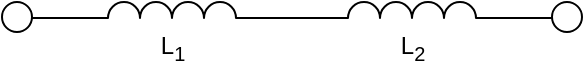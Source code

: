 <mxfile version="28.2.8">
  <diagram name="Page-1" id="KrV62NsMxbxOYL2rbyKl">
    <mxGraphModel dx="503" dy="638" grid="1" gridSize="10" guides="1" tooltips="1" connect="1" arrows="1" fold="1" page="1" pageScale="1" pageWidth="827" pageHeight="1169" math="1" shadow="0">
      <root>
        <mxCell id="0" />
        <mxCell id="1" parent="0" />
        <mxCell id="2SwiY0b3ONx3UY9N0zOH-6" style="edgeStyle=orthogonalEdgeStyle;shape=connector;rounded=0;orthogonalLoop=1;jettySize=auto;html=1;exitX=0;exitY=1;exitDx=0;exitDy=0;exitPerimeter=0;strokeColor=default;align=center;verticalAlign=middle;fontFamily=Helvetica;fontSize=11;fontColor=default;labelBackgroundColor=default;endArrow=none;endFill=0;" edge="1" parent="1" source="1jG_-rnrckpNKKyYzb5j-1">
          <mxGeometry relative="1" as="geometry">
            <mxPoint x="180" y="200.092" as="targetPoint" />
          </mxGeometry>
        </mxCell>
        <mxCell id="1jG_-rnrckpNKKyYzb5j-1" value="L&lt;sub&gt;1&lt;/sub&gt;" style="pointerEvents=1;verticalLabelPosition=bottom;shadow=0;dashed=0;align=center;html=1;verticalAlign=top;shape=mxgraph.electrical.inductors.inductor_3;convertToSvg=1;" parent="1" vertex="1">
          <mxGeometry x="200" y="192" width="100" height="8" as="geometry" />
        </mxCell>
        <mxCell id="1jG_-rnrckpNKKyYzb5j-3" value="L&lt;sub&gt;2&lt;/sub&gt;" style="pointerEvents=1;verticalLabelPosition=bottom;shadow=0;dashed=0;align=center;html=1;verticalAlign=top;shape=mxgraph.electrical.inductors.inductor_3;convertToSvg=1;" parent="1" vertex="1">
          <mxGeometry x="320" y="192" width="100" height="8" as="geometry" />
        </mxCell>
        <mxCell id="2SwiY0b3ONx3UY9N0zOH-1" style="edgeStyle=orthogonalEdgeStyle;rounded=0;orthogonalLoop=1;jettySize=auto;html=1;exitX=1;exitY=1;exitDx=0;exitDy=0;exitPerimeter=0;entryX=0;entryY=1;entryDx=0;entryDy=0;entryPerimeter=0;endArrow=none;endFill=0;" edge="1" parent="1" source="1jG_-rnrckpNKKyYzb5j-1" target="1jG_-rnrckpNKKyYzb5j-3">
          <mxGeometry relative="1" as="geometry" />
        </mxCell>
        <mxCell id="2SwiY0b3ONx3UY9N0zOH-2" value="" style="verticalLabelPosition=bottom;shadow=0;dashed=0;align=center;html=1;verticalAlign=top;strokeWidth=1;shape=ellipse;perimeter=ellipsePerimeter;fontFamily=Helvetica;fontSize=11;fontColor=default;labelBackgroundColor=default;" vertex="1" parent="1">
          <mxGeometry x="440" y="192" width="15" height="15" as="geometry" />
        </mxCell>
        <mxCell id="2SwiY0b3ONx3UY9N0zOH-3" value="" style="verticalLabelPosition=bottom;shadow=0;dashed=0;align=center;html=1;verticalAlign=top;strokeWidth=1;shape=ellipse;perimeter=ellipsePerimeter;fontFamily=Helvetica;fontSize=11;fontColor=default;labelBackgroundColor=default;" vertex="1" parent="1">
          <mxGeometry x="165" y="192" width="15" height="15" as="geometry" />
        </mxCell>
        <mxCell id="2SwiY0b3ONx3UY9N0zOH-7" style="edgeStyle=orthogonalEdgeStyle;shape=connector;rounded=0;orthogonalLoop=1;jettySize=auto;html=1;exitX=1;exitY=1;exitDx=0;exitDy=0;exitPerimeter=0;entryX=-0.007;entryY=0.548;entryDx=0;entryDy=0;entryPerimeter=0;strokeColor=default;align=center;verticalAlign=middle;fontFamily=Helvetica;fontSize=11;fontColor=default;labelBackgroundColor=default;endArrow=none;endFill=0;" edge="1" parent="1" source="1jG_-rnrckpNKKyYzb5j-3" target="2SwiY0b3ONx3UY9N0zOH-2">
          <mxGeometry relative="1" as="geometry" />
        </mxCell>
      </root>
    </mxGraphModel>
  </diagram>
</mxfile>
